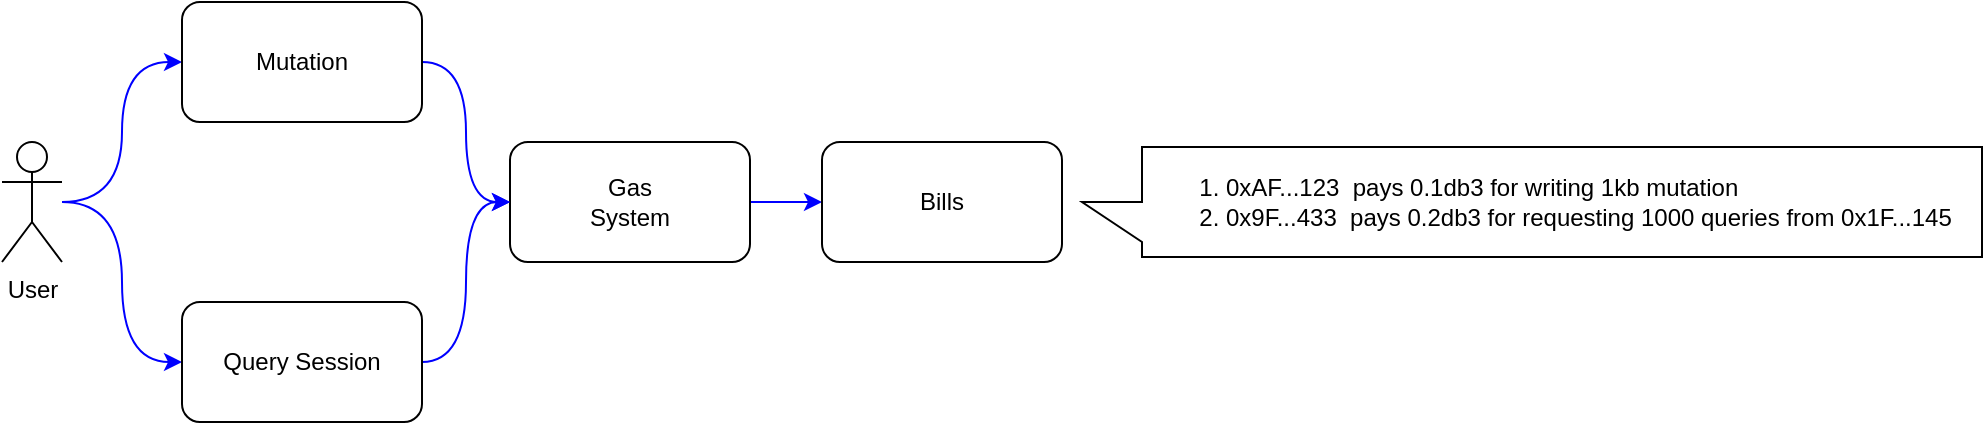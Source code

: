 <mxfile version="15.4.0" type="device"><diagram id="C7ITwKn-1DcybtsLJ3O2" name="concept"><mxGraphModel dx="1106" dy="997" grid="1" gridSize="10" guides="1" tooltips="1" connect="1" arrows="1" fold="1" page="1" pageScale="1" pageWidth="827" pageHeight="1169" math="0" shadow="0"><root><mxCell id="0"/><mxCell id="1" parent="0"/><mxCell id="Ffhuh7KEoXxdo5RuVIFe-7" style="edgeStyle=orthogonalEdgeStyle;curved=1;rounded=0;orthogonalLoop=1;jettySize=auto;html=1;entryX=0;entryY=0.5;entryDx=0;entryDy=0;strokeColor=#0000FF;" edge="1" parent="1" source="Ffhuh7KEoXxdo5RuVIFe-1" target="Ffhuh7KEoXxdo5RuVIFe-8"><mxGeometry relative="1" as="geometry"><mxPoint x="150" y="370" as="targetPoint"/></mxGeometry></mxCell><mxCell id="Ffhuh7KEoXxdo5RuVIFe-10" style="edgeStyle=orthogonalEdgeStyle;curved=1;rounded=0;orthogonalLoop=1;jettySize=auto;html=1;entryX=0;entryY=0.5;entryDx=0;entryDy=0;strokeColor=#0000FF;" edge="1" parent="1" source="Ffhuh7KEoXxdo5RuVIFe-1" target="Ffhuh7KEoXxdo5RuVIFe-9"><mxGeometry relative="1" as="geometry"/></mxCell><mxCell id="Ffhuh7KEoXxdo5RuVIFe-1" value="User" style="shape=umlActor;verticalLabelPosition=bottom;verticalAlign=top;html=1;outlineConnect=0;" vertex="1" parent="1"><mxGeometry x="40" y="390" width="30" height="60" as="geometry"/></mxCell><mxCell id="Ffhuh7KEoXxdo5RuVIFe-14" value="" style="edgeStyle=orthogonalEdgeStyle;curved=1;rounded=0;orthogonalLoop=1;jettySize=auto;html=1;strokeColor=#0000FF;" edge="1" parent="1" source="Ffhuh7KEoXxdo5RuVIFe-6" target="Ffhuh7KEoXxdo5RuVIFe-13"><mxGeometry relative="1" as="geometry"/></mxCell><mxCell id="Ffhuh7KEoXxdo5RuVIFe-6" value="Gas&lt;br&gt;System" style="rounded=1;whiteSpace=wrap;html=1;" vertex="1" parent="1"><mxGeometry x="294" y="390" width="120" height="60" as="geometry"/></mxCell><mxCell id="Ffhuh7KEoXxdo5RuVIFe-11" style="edgeStyle=orthogonalEdgeStyle;curved=1;rounded=0;orthogonalLoop=1;jettySize=auto;html=1;entryX=0;entryY=0.5;entryDx=0;entryDy=0;strokeColor=#0000FF;" edge="1" parent="1" source="Ffhuh7KEoXxdo5RuVIFe-8" target="Ffhuh7KEoXxdo5RuVIFe-6"><mxGeometry relative="1" as="geometry"/></mxCell><mxCell id="Ffhuh7KEoXxdo5RuVIFe-8" value="Mutation" style="rounded=1;whiteSpace=wrap;html=1;" vertex="1" parent="1"><mxGeometry x="130" y="320" width="120" height="60" as="geometry"/></mxCell><mxCell id="Ffhuh7KEoXxdo5RuVIFe-12" style="edgeStyle=orthogonalEdgeStyle;curved=1;rounded=0;orthogonalLoop=1;jettySize=auto;html=1;entryX=0;entryY=0.5;entryDx=0;entryDy=0;strokeColor=#0000FF;" edge="1" parent="1" source="Ffhuh7KEoXxdo5RuVIFe-9" target="Ffhuh7KEoXxdo5RuVIFe-6"><mxGeometry relative="1" as="geometry"/></mxCell><mxCell id="Ffhuh7KEoXxdo5RuVIFe-9" value="Query Session" style="rounded=1;whiteSpace=wrap;html=1;" vertex="1" parent="1"><mxGeometry x="130" y="470" width="120" height="60" as="geometry"/></mxCell><mxCell id="Ffhuh7KEoXxdo5RuVIFe-13" value="Bills" style="rounded=1;whiteSpace=wrap;html=1;" vertex="1" parent="1"><mxGeometry x="450" y="390" width="120" height="60" as="geometry"/></mxCell><mxCell id="Ffhuh7KEoXxdo5RuVIFe-15" value="&lt;ol&gt;&lt;li&gt;0xAF...123&amp;nbsp; pays 0.1db3 for writing 1kb mutation&lt;/li&gt;&lt;li&gt;0x9F...433&amp;nbsp; pays 0.2db3 for requesting 1000 queries from 0x1F...145&amp;nbsp; &amp;nbsp;&lt;br&gt;&lt;/li&gt;&lt;/ol&gt;" style="shape=callout;whiteSpace=wrap;html=1;perimeter=calloutPerimeter;direction=south;align=left;" vertex="1" parent="1"><mxGeometry x="580" y="392.5" width="450" height="55" as="geometry"/></mxCell></root></mxGraphModel></diagram></mxfile>
